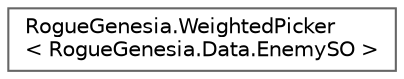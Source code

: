 digraph "Graphical Class Hierarchy"
{
 // LATEX_PDF_SIZE
  bgcolor="transparent";
  edge [fontname=Helvetica,fontsize=10,labelfontname=Helvetica,labelfontsize=10];
  node [fontname=Helvetica,fontsize=10,shape=box,height=0.2,width=0.4];
  rankdir="LR";
  Node0 [label="RogueGenesia.WeightedPicker\l\< RogueGenesia.Data.EnemySO \>",height=0.2,width=0.4,color="grey40", fillcolor="white", style="filled",URL="$class_rogue_genesia_1_1_weighted_picker.html",tooltip=" "];
}
